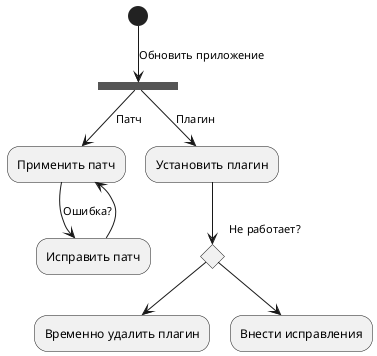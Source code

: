 @startuml
skinparam monochrome true

(*)  --> [Обновить приложение]  ===INIT===

===INIT===  --> [Патч] "Применить патч" as apply_patch
-->[Ошибка?] "Исправить патч"
--> apply_patch

===INIT=== --> [Плагин] "Установить плагин" as apply_plugin
if "Не работает?" then
  -->"Временно удалить плагин"
else
  --> "Внести исправления"
endif



@enduml                

